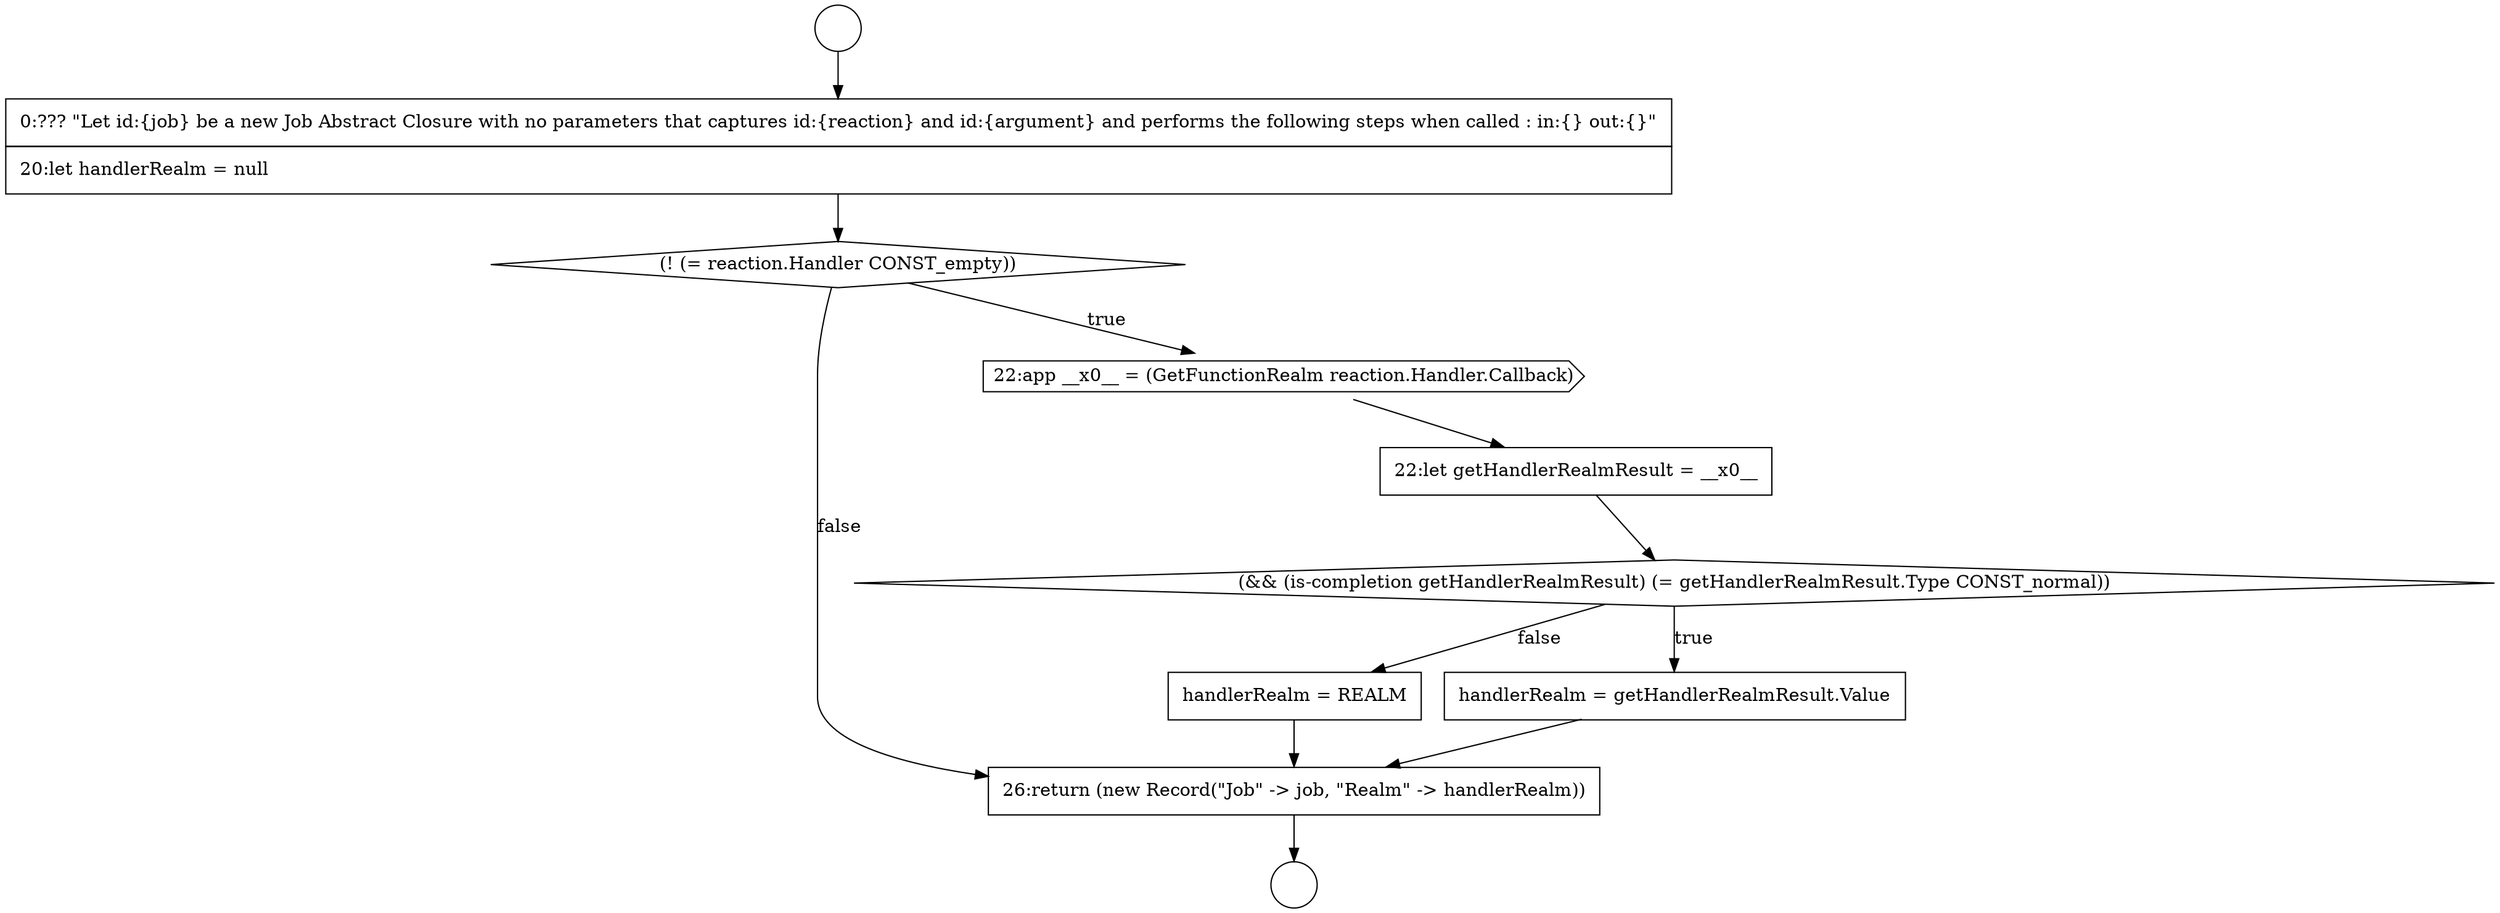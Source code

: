 digraph {
  node18678 [shape=none, margin=0, label=<<font color="black">
    <table border="0" cellborder="1" cellspacing="0" cellpadding="10">
      <tr><td align="left">26:return (new Record(&quot;Job&quot; -&gt; job, &quot;Realm&quot; -&gt; handlerRealm))</td></tr>
    </table>
  </font>> color="black" fillcolor="white" style=filled]
  node18674 [shape=none, margin=0, label=<<font color="black">
    <table border="0" cellborder="1" cellspacing="0" cellpadding="10">
      <tr><td align="left">22:let getHandlerRealmResult = __x0__</td></tr>
    </table>
  </font>> color="black" fillcolor="white" style=filled]
  node18671 [shape=none, margin=0, label=<<font color="black">
    <table border="0" cellborder="1" cellspacing="0" cellpadding="10">
      <tr><td align="left">0:??? &quot;Let id:{job} be a new Job Abstract Closure with no parameters that captures id:{reaction} and id:{argument} and performs the following steps when called : in:{} out:{}&quot;</td></tr>
      <tr><td align="left">20:let handlerRealm = null</td></tr>
    </table>
  </font>> color="black" fillcolor="white" style=filled]
  node18673 [shape=cds, label=<<font color="black">22:app __x0__ = (GetFunctionRealm reaction.Handler.Callback)</font>> color="black" fillcolor="white" style=filled]
  node18677 [shape=none, margin=0, label=<<font color="black">
    <table border="0" cellborder="1" cellspacing="0" cellpadding="10">
      <tr><td align="left">handlerRealm = REALM</td></tr>
    </table>
  </font>> color="black" fillcolor="white" style=filled]
  node18672 [shape=diamond, label=<<font color="black">(! (= reaction.Handler CONST_empty))</font>> color="black" fillcolor="white" style=filled]
  node18676 [shape=none, margin=0, label=<<font color="black">
    <table border="0" cellborder="1" cellspacing="0" cellpadding="10">
      <tr><td align="left">handlerRealm = getHandlerRealmResult.Value</td></tr>
    </table>
  </font>> color="black" fillcolor="white" style=filled]
  node18669 [shape=circle label=" " color="black" fillcolor="white" style=filled]
  node18670 [shape=circle label=" " color="black" fillcolor="white" style=filled]
  node18675 [shape=diamond, label=<<font color="black">(&amp;&amp; (is-completion getHandlerRealmResult) (= getHandlerRealmResult.Type CONST_normal))</font>> color="black" fillcolor="white" style=filled]
  node18675 -> node18676 [label=<<font color="black">true</font>> color="black"]
  node18675 -> node18677 [label=<<font color="black">false</font>> color="black"]
  node18669 -> node18671 [ color="black"]
  node18674 -> node18675 [ color="black"]
  node18677 -> node18678 [ color="black"]
  node18671 -> node18672 [ color="black"]
  node18673 -> node18674 [ color="black"]
  node18672 -> node18673 [label=<<font color="black">true</font>> color="black"]
  node18672 -> node18678 [label=<<font color="black">false</font>> color="black"]
  node18676 -> node18678 [ color="black"]
  node18678 -> node18670 [ color="black"]
}

